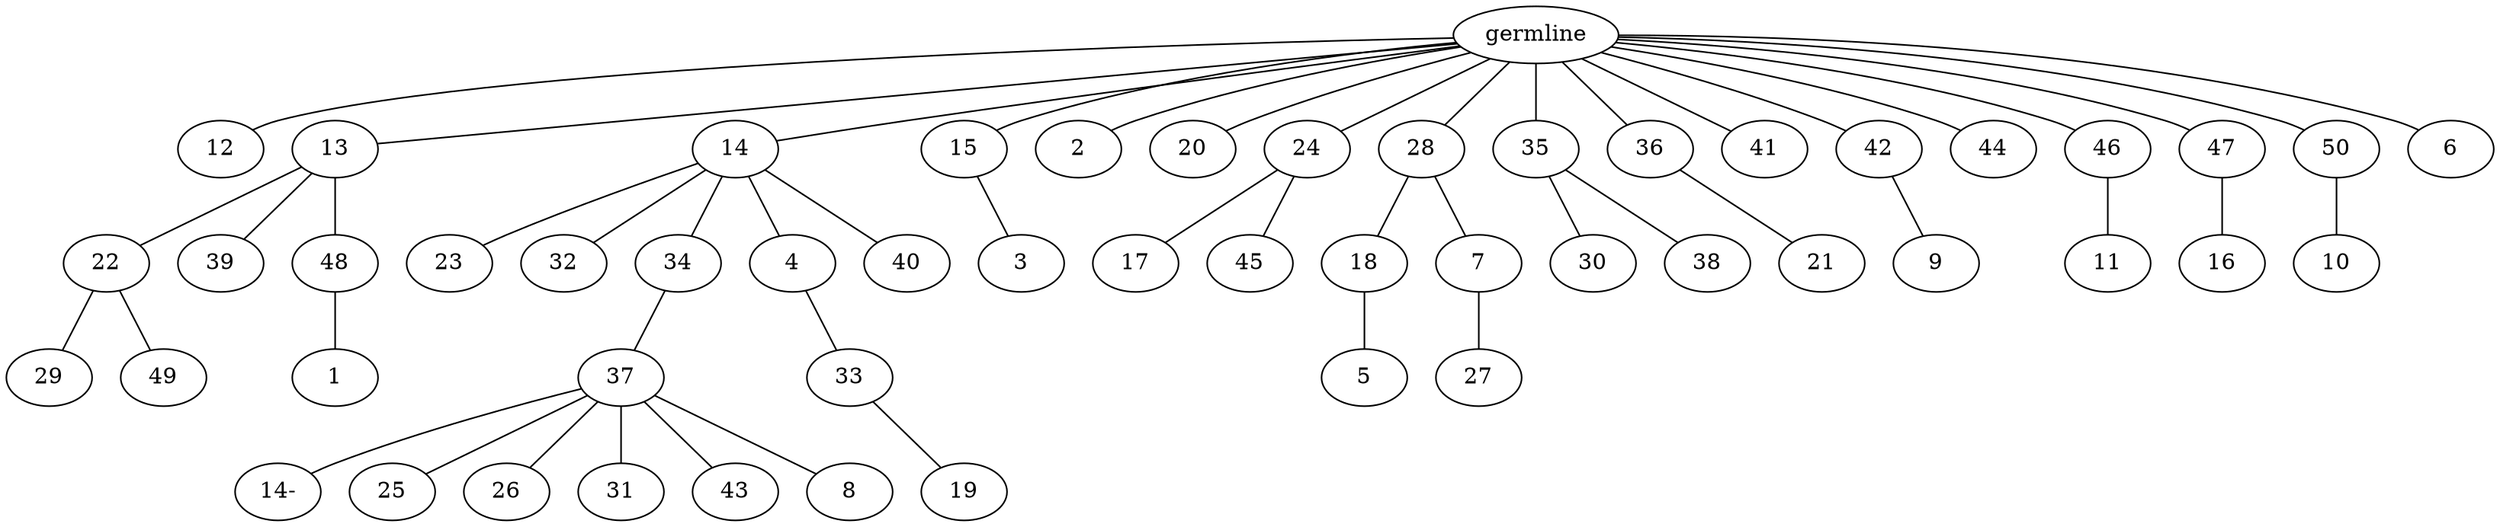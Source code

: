 graph tree {
    "139887208508528" [label="germline"];
    "139887207296448" [label="12"];
    "139887207293808" [label="13"];
    "139887207292992" [label="22"];
    "139887207296304" [label="29"];
    "139887207294720" [label="49"];
    "139887207294384" [label="39"];
    "139887207295680" [label="48"];
    "139887207880976" [label="1"];
    "139887207294528" [label="14"];
    "139887207293136" [label="23"];
    "139887207294816" [label="32"];
    "139887207882272" [label="34"];
    "139887207879440" [label="37"];
    "139887207778288" [label="14-"];
    "139887207880736" [label="25"];
    "139887207879536" [label="26"];
    "139887207878720" [label="31"];
    "139887207879632" [label="43"];
    "139887207881216" [label="8"];
    "139887207879680" [label="4"];
    "139887207878768" [label="33"];
    "139887207881840" [label="19"];
    "139887207880352" [label="40"];
    "139887207778912" [label="15"];
    "139887207880688" [label="3"];
    "139887207778672" [label="2"];
    "139887207296928" [label="20"];
    "139887207882512" [label="24"];
    "139887207928304" [label="17"];
    "139887207931424" [label="45"];
    "139887207882416" [label="28"];
    "139887207299488" [label="18"];
    "139887207299248" [label="5"];
    "139887207299440" [label="7"];
    "139887207298576" [label="27"];
    "139887207930128" [label="35"];
    "139887207300784" [label="30"];
    "139887207297136" [label="38"];
    "139887207930800" [label="36"];
    "139887207297088" [label="21"];
    "139887207929456" [label="41"];
    "139887207298384" [label="42"];
    "139887207298240" [label="9"];
    "139887207297472" [label="44"];
    "139887207299920" [label="46"];
    "139887207320928" [label="11"];
    "139887207297616" [label="47"];
    "139887207318960" [label="16"];
    "139887207298480" [label="50"];
    "139887207317664" [label="10"];
    "139887207299392" [label="6"];
    "139887208508528" -- "139887207296448";
    "139887208508528" -- "139887207293808";
    "139887208508528" -- "139887207294528";
    "139887208508528" -- "139887207778912";
    "139887208508528" -- "139887207778672";
    "139887208508528" -- "139887207296928";
    "139887208508528" -- "139887207882512";
    "139887208508528" -- "139887207882416";
    "139887208508528" -- "139887207930128";
    "139887208508528" -- "139887207930800";
    "139887208508528" -- "139887207929456";
    "139887208508528" -- "139887207298384";
    "139887208508528" -- "139887207297472";
    "139887208508528" -- "139887207299920";
    "139887208508528" -- "139887207297616";
    "139887208508528" -- "139887207298480";
    "139887208508528" -- "139887207299392";
    "139887207293808" -- "139887207292992";
    "139887207293808" -- "139887207294384";
    "139887207293808" -- "139887207295680";
    "139887207292992" -- "139887207296304";
    "139887207292992" -- "139887207294720";
    "139887207295680" -- "139887207880976";
    "139887207294528" -- "139887207293136";
    "139887207294528" -- "139887207294816";
    "139887207294528" -- "139887207882272";
    "139887207294528" -- "139887207879680";
    "139887207294528" -- "139887207880352";
    "139887207882272" -- "139887207879440";
    "139887207879440" -- "139887207778288";
    "139887207879440" -- "139887207880736";
    "139887207879440" -- "139887207879536";
    "139887207879440" -- "139887207878720";
    "139887207879440" -- "139887207879632";
    "139887207879440" -- "139887207881216";
    "139887207879680" -- "139887207878768";
    "139887207878768" -- "139887207881840";
    "139887207778912" -- "139887207880688";
    "139887207882512" -- "139887207928304";
    "139887207882512" -- "139887207931424";
    "139887207882416" -- "139887207299488";
    "139887207882416" -- "139887207299440";
    "139887207299488" -- "139887207299248";
    "139887207299440" -- "139887207298576";
    "139887207930128" -- "139887207300784";
    "139887207930128" -- "139887207297136";
    "139887207930800" -- "139887207297088";
    "139887207298384" -- "139887207298240";
    "139887207299920" -- "139887207320928";
    "139887207297616" -- "139887207318960";
    "139887207298480" -- "139887207317664";
}
